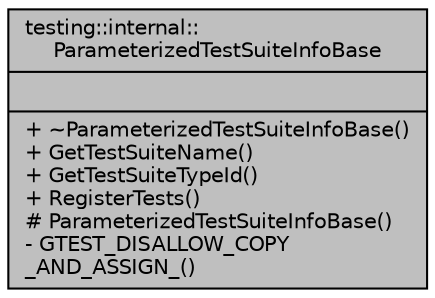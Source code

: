 digraph "testing::internal::ParameterizedTestSuiteInfoBase"
{
 // INTERACTIVE_SVG=YES
 // LATEX_PDF_SIZE
  edge [fontname="Helvetica",fontsize="10",labelfontname="Helvetica",labelfontsize="10"];
  node [fontname="Helvetica",fontsize="10",shape=record];
  Node1 [label="{testing::internal::\lParameterizedTestSuiteInfoBase\n||+ ~ParameterizedTestSuiteInfoBase()\l+ GetTestSuiteName()\l+ GetTestSuiteTypeId()\l+ RegisterTests()\l# ParameterizedTestSuiteInfoBase()\l- GTEST_DISALLOW_COPY\l_AND_ASSIGN_()\l}",height=0.2,width=0.4,color="black", fillcolor="grey75", style="filled", fontcolor="black",tooltip=" "];
}
